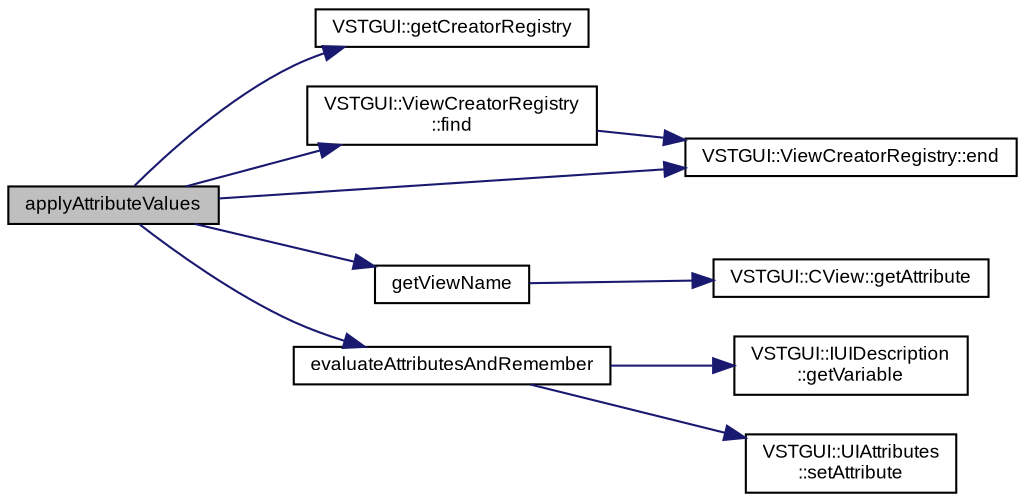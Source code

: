 digraph "applyAttributeValues"
{
  bgcolor="transparent";
  edge [fontname="Arial",fontsize="9",labelfontname="Arial",labelfontsize="9"];
  node [fontname="Arial",fontsize="9",shape=record];
  rankdir="LR";
  Node1 [label="applyAttributeValues",height=0.2,width=0.4,color="black", fillcolor="grey75", style="filled" fontcolor="black"];
  Node1 -> Node2 [color="midnightblue",fontsize="9",style="solid",fontname="Arial"];
  Node2 [label="VSTGUI::getCreatorRegistry",height=0.2,width=0.4,color="black",URL="$namespace_v_s_t_g_u_i.html#ae434d8db1dbb70e1ac02abfc227f3c76"];
  Node1 -> Node3 [color="midnightblue",fontsize="9",style="solid",fontname="Arial"];
  Node3 [label="VSTGUI::ViewCreatorRegistry\l::find",height=0.2,width=0.4,color="black",URL="$class_v_s_t_g_u_i_1_1_view_creator_registry.html#a456e9326447da4f5fa892b4bc88e4605"];
  Node3 -> Node4 [color="midnightblue",fontsize="9",style="solid",fontname="Arial"];
  Node4 [label="VSTGUI::ViewCreatorRegistry::end",height=0.2,width=0.4,color="black",URL="$class_v_s_t_g_u_i_1_1_view_creator_registry.html#a75fa10ba64b3954a6f9b55a49b3766e2"];
  Node1 -> Node5 [color="midnightblue",fontsize="9",style="solid",fontname="Arial"];
  Node5 [label="getViewName",height=0.2,width=0.4,color="black",URL="$class_v_s_t_g_u_i_1_1_u_i_view_factory.html#a1d600700cacce5fabf742df33cf26f91"];
  Node5 -> Node6 [color="midnightblue",fontsize="9",style="solid",fontname="Arial"];
  Node6 [label="VSTGUI::CView::getAttribute",height=0.2,width=0.4,color="black",URL="$class_v_s_t_g_u_i_1_1_c_view.html#a1691269ee71c2cfedde6f940d7526baa",tooltip="get an attribute "];
  Node1 -> Node7 [color="midnightblue",fontsize="9",style="solid",fontname="Arial"];
  Node7 [label="evaluateAttributesAndRemember",height=0.2,width=0.4,color="black",URL="$class_v_s_t_g_u_i_1_1_u_i_view_factory.html#ae8f98a5b61edf8478725bd924b6f7386"];
  Node7 -> Node8 [color="midnightblue",fontsize="9",style="solid",fontname="Arial"];
  Node8 [label="VSTGUI::IUIDescription\l::getVariable",height=0.2,width=0.4,color="black",URL="$class_v_s_t_g_u_i_1_1_i_u_i_description.html#a7a2b19358c2e79b79c065087391307a5"];
  Node7 -> Node9 [color="midnightblue",fontsize="9",style="solid",fontname="Arial"];
  Node9 [label="VSTGUI::UIAttributes\l::setAttribute",height=0.2,width=0.4,color="black",URL="$class_v_s_t_g_u_i_1_1_u_i_attributes.html#a6080c68ac82148bc668e9218b1d39854"];
  Node1 -> Node4 [color="midnightblue",fontsize="9",style="solid",fontname="Arial"];
}
